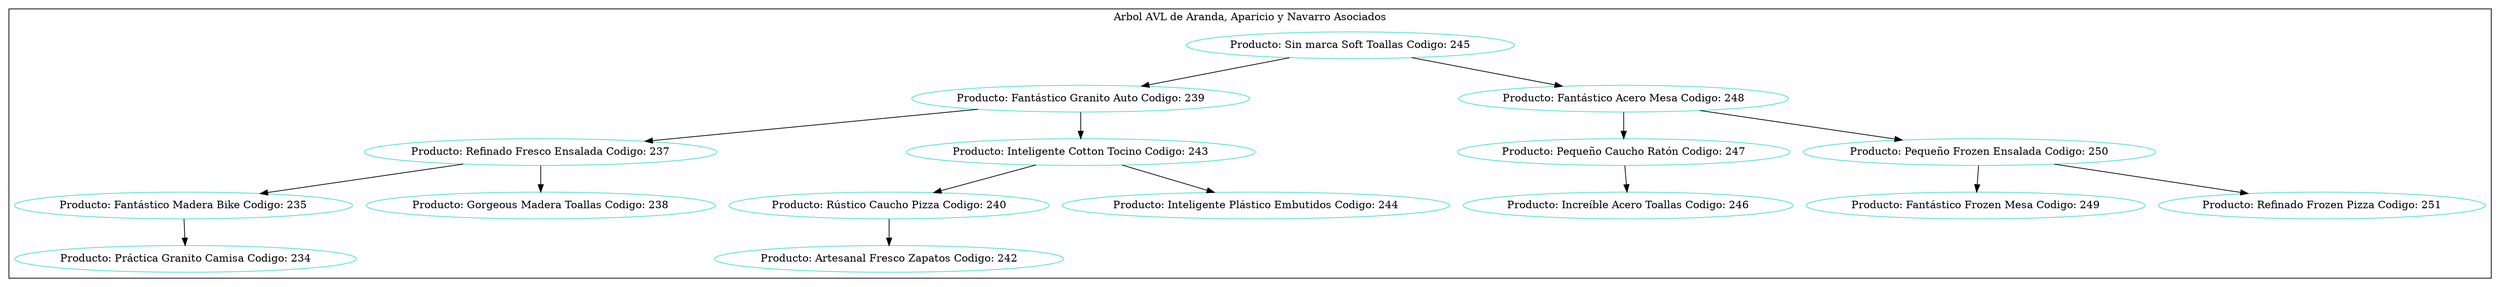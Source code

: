 digraph Hash{
node [color ="turquoise"];
subgraph clusterMarco {label="Arbol AVL de Aranda, Aparicio y Navarro Asociados";color=black;
node[label="Producto: Sin marca Soft Toallas Codigo: 245"]245;
node[label="Producto: Fantástico Granito Auto Codigo: 239"]239;
node[label="Producto: Refinado Fresco Ensalada Codigo: 237"]237;
node[label="Producto: Fantástico Madera Bike Codigo: 235"]235;
node[label="Producto: Práctica Granito Camisa Codigo: 234"]234;
node[label="Producto: Gorgeous Madera Toallas Codigo: 238"]238;
node[label="Producto: Inteligente Cotton Tocino Codigo: 243"]243;
node[label="Producto: Rústico Caucho Pizza Codigo: 240"]240;
node[label="Producto: Artesanal Fresco Zapatos Codigo: 242"]242;
node[label="Producto: Inteligente Plástico Embutidos Codigo: 244"]244;
node[label="Producto: Fantástico Acero Mesa Codigo: 248"]248;
node[label="Producto: Pequeño Caucho Ratón Codigo: 247"]247;
node[label="Producto: Increíble Acero Toallas Codigo: 246"]246;
node[label="Producto: Pequeño Frozen Ensalada Codigo: 250"]250;
node[label="Producto: Fantástico Frozen Mesa Codigo: 249"]249;
node[label="Producto: Refinado Frozen Pizza Codigo: 251"]251;
235->234;
237->235;
237->238;
239->237;
240->242;
243->240;
243->244;
239->243;
245->239;
247->246;
248->247;
250->249;
250->251;
248->250;
245->248;
}
}